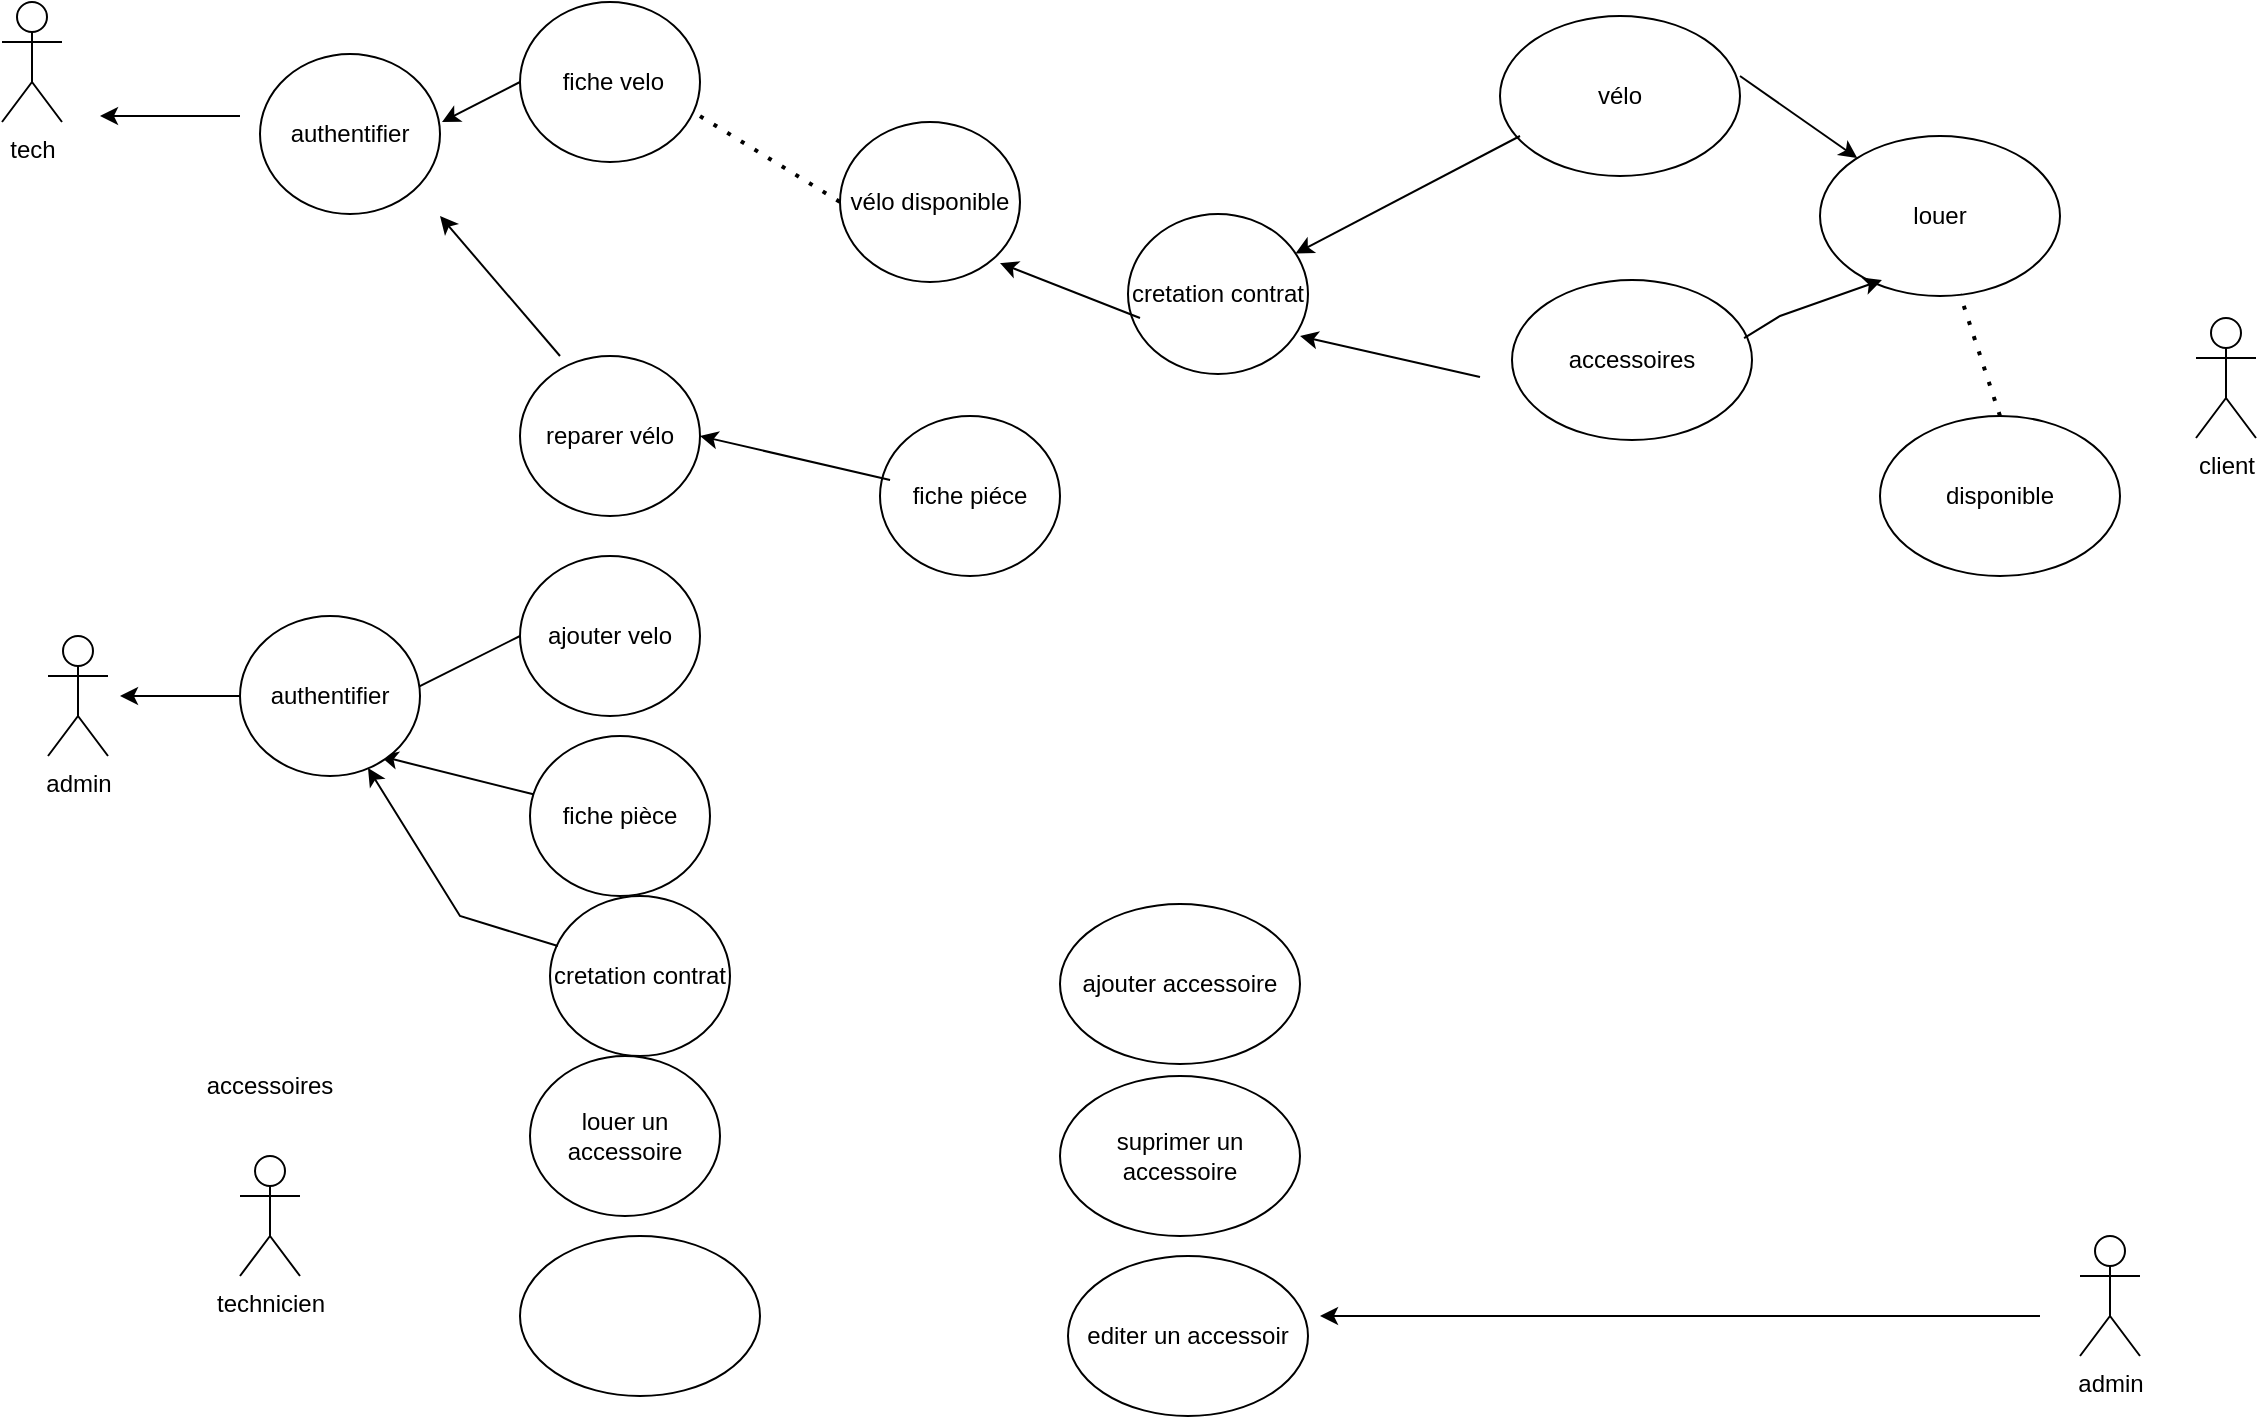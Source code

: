 <mxfile version="24.7.7">
  <diagram name="Page-1" id="iJNGNrnYYWaQe8tbxear">
    <mxGraphModel dx="1434" dy="774" grid="1" gridSize="10" guides="1" tooltips="1" connect="1" arrows="1" fold="1" page="1" pageScale="1" pageWidth="1169" pageHeight="827" math="0" shadow="0">
      <root>
        <mxCell id="0" />
        <mxCell id="1" parent="0" />
        <mxCell id="FwftkRezdxBFgDAwBEby-1" value="tech" style="shape=umlActor;verticalLabelPosition=bottom;verticalAlign=top;html=1;outlineConnect=0;" vertex="1" parent="1">
          <mxGeometry x="11" y="43" width="30" height="60" as="geometry" />
        </mxCell>
        <mxCell id="FwftkRezdxBFgDAwBEby-2" value="admin" style="shape=umlActor;verticalLabelPosition=bottom;verticalAlign=top;html=1;outlineConnect=0;" vertex="1" parent="1">
          <mxGeometry x="34" y="360" width="30" height="60" as="geometry" />
        </mxCell>
        <mxCell id="FwftkRezdxBFgDAwBEby-3" value="&lt;div&gt;client&lt;/div&gt;&lt;div&gt;&lt;br&gt;&lt;/div&gt;" style="shape=umlActor;verticalLabelPosition=bottom;verticalAlign=top;html=1;outlineConnect=0;" vertex="1" parent="1">
          <mxGeometry x="1108" y="201" width="30" height="60" as="geometry" />
        </mxCell>
        <mxCell id="FwftkRezdxBFgDAwBEby-4" value="louer " style="ellipse;whiteSpace=wrap;html=1;" vertex="1" parent="1">
          <mxGeometry x="920" y="110" width="120" height="80" as="geometry" />
        </mxCell>
        <mxCell id="FwftkRezdxBFgDAwBEby-5" value="accessoires" style="ellipse;whiteSpace=wrap;html=1;" vertex="1" parent="1">
          <mxGeometry x="766" y="182" width="120" height="80" as="geometry" />
        </mxCell>
        <mxCell id="FwftkRezdxBFgDAwBEby-6" value="vélo " style="ellipse;whiteSpace=wrap;html=1;" vertex="1" parent="1">
          <mxGeometry x="760" y="50" width="120" height="80" as="geometry" />
        </mxCell>
        <mxCell id="FwftkRezdxBFgDAwBEby-7" value="disponible " style="ellipse;whiteSpace=wrap;html=1;" vertex="1" parent="1">
          <mxGeometry x="950" y="250" width="120" height="80" as="geometry" />
        </mxCell>
        <mxCell id="FwftkRezdxBFgDAwBEby-8" value="" style="endArrow=none;dashed=1;html=1;dashPattern=1 3;strokeWidth=2;rounded=0;exitX=0.5;exitY=0;exitDx=0;exitDy=0;entryX=0.583;entryY=0.988;entryDx=0;entryDy=0;entryPerimeter=0;" edge="1" parent="1" source="FwftkRezdxBFgDAwBEby-7" target="FwftkRezdxBFgDAwBEby-4">
          <mxGeometry width="50" height="50" relative="1" as="geometry">
            <mxPoint x="940" y="240" as="sourcePoint" />
            <mxPoint x="960" y="200" as="targetPoint" />
          </mxGeometry>
        </mxCell>
        <mxCell id="FwftkRezdxBFgDAwBEby-9" value="" style="endArrow=classic;html=1;rounded=0;entryX=0.258;entryY=0.9;entryDx=0;entryDy=0;entryPerimeter=0;exitX=0.967;exitY=0.363;exitDx=0;exitDy=0;exitPerimeter=0;" edge="1" parent="1" source="FwftkRezdxBFgDAwBEby-5" target="FwftkRezdxBFgDAwBEby-4">
          <mxGeometry width="50" height="50" relative="1" as="geometry">
            <mxPoint x="900" y="210" as="sourcePoint" />
            <mxPoint x="930" y="180" as="targetPoint" />
            <Array as="points">
              <mxPoint x="900" y="200" />
            </Array>
          </mxGeometry>
        </mxCell>
        <mxCell id="FwftkRezdxBFgDAwBEby-10" value="" style="endArrow=classic;html=1;rounded=0;" edge="1" parent="1" target="FwftkRezdxBFgDAwBEby-4">
          <mxGeometry width="50" height="50" relative="1" as="geometry">
            <mxPoint x="880" y="80" as="sourcePoint" />
            <mxPoint x="930" y="30" as="targetPoint" />
          </mxGeometry>
        </mxCell>
        <mxCell id="FwftkRezdxBFgDAwBEby-13" value="&amp;nbsp;fiche velo" style="ellipse;whiteSpace=wrap;html=1;" vertex="1" parent="1">
          <mxGeometry x="270" y="43" width="90" height="80" as="geometry" />
        </mxCell>
        <mxCell id="FwftkRezdxBFgDAwBEby-14" value="louer un accessoire" style="ellipse;whiteSpace=wrap;html=1;" vertex="1" parent="1">
          <mxGeometry x="275" y="570" width="95" height="80" as="geometry" />
        </mxCell>
        <mxCell id="FwftkRezdxBFgDAwBEby-15" value="technicien" style="shape=umlActor;verticalLabelPosition=bottom;verticalAlign=top;html=1;outlineConnect=0;" vertex="1" parent="1">
          <mxGeometry x="130" y="620" width="30" height="60" as="geometry" />
        </mxCell>
        <mxCell id="FwftkRezdxBFgDAwBEby-16" value="accessoires" style="text;html=1;align=center;verticalAlign=middle;whiteSpace=wrap;rounded=0;" vertex="1" parent="1">
          <mxGeometry x="115" y="570" width="60" height="30" as="geometry" />
        </mxCell>
        <mxCell id="FwftkRezdxBFgDAwBEby-17" value="editer un accessoir" style="ellipse;whiteSpace=wrap;html=1;" vertex="1" parent="1">
          <mxGeometry x="544" y="670" width="120" height="80" as="geometry" />
        </mxCell>
        <mxCell id="FwftkRezdxBFgDAwBEby-18" value="" style="ellipse;whiteSpace=wrap;html=1;" vertex="1" parent="1">
          <mxGeometry x="270" y="660" width="120" height="80" as="geometry" />
        </mxCell>
        <mxCell id="FwftkRezdxBFgDAwBEby-20" value="admin" style="shape=umlActor;verticalLabelPosition=bottom;verticalAlign=top;html=1;outlineConnect=0;" vertex="1" parent="1">
          <mxGeometry x="1050" y="660" width="30" height="60" as="geometry" />
        </mxCell>
        <mxCell id="FwftkRezdxBFgDAwBEby-22" value="" style="endArrow=classic;html=1;rounded=0;" edge="1" parent="1">
          <mxGeometry width="50" height="50" relative="1" as="geometry">
            <mxPoint x="1030" y="700" as="sourcePoint" />
            <mxPoint x="670" y="700" as="targetPoint" />
          </mxGeometry>
        </mxCell>
        <mxCell id="FwftkRezdxBFgDAwBEby-24" value="reparer vélo " style="ellipse;whiteSpace=wrap;html=1;" vertex="1" parent="1">
          <mxGeometry x="270" y="220" width="90" height="80" as="geometry" />
        </mxCell>
        <mxCell id="FwftkRezdxBFgDAwBEby-26" value="ajouter velo" style="ellipse;whiteSpace=wrap;html=1;" vertex="1" parent="1">
          <mxGeometry x="270" y="320" width="90" height="80" as="geometry" />
        </mxCell>
        <mxCell id="FwftkRezdxBFgDAwBEby-28" value="authentifier" style="ellipse;whiteSpace=wrap;html=1;" vertex="1" parent="1">
          <mxGeometry x="140" y="69" width="90" height="80" as="geometry" />
        </mxCell>
        <mxCell id="FwftkRezdxBFgDAwBEby-32" value="" style="endArrow=classic;html=1;rounded=0;" edge="1" parent="1" source="FwftkRezdxBFgDAwBEby-37">
          <mxGeometry width="50" height="50" relative="1" as="geometry">
            <mxPoint x="321.162" y="444.967" as="sourcePoint" />
            <mxPoint x="200" y="420" as="targetPoint" />
          </mxGeometry>
        </mxCell>
        <mxCell id="FwftkRezdxBFgDAwBEby-33" value="" style="endArrow=classic;html=1;rounded=0;" edge="1" parent="1">
          <mxGeometry width="50" height="50" relative="1" as="geometry">
            <mxPoint x="130" y="100" as="sourcePoint" />
            <mxPoint x="60" y="100" as="targetPoint" />
            <Array as="points" />
          </mxGeometry>
        </mxCell>
        <mxCell id="FwftkRezdxBFgDAwBEby-35" value="" style="endArrow=classic;html=1;rounded=0;exitX=0;exitY=0.5;exitDx=0;exitDy=0;" edge="1" parent="1" source="FwftkRezdxBFgDAwBEby-26">
          <mxGeometry width="50" height="50" relative="1" as="geometry">
            <mxPoint x="280" y="400" as="sourcePoint" />
            <mxPoint x="210" y="390" as="targetPoint" />
            <Array as="points" />
          </mxGeometry>
        </mxCell>
        <mxCell id="FwftkRezdxBFgDAwBEby-36" value="" style="endArrow=classic;html=1;rounded=0;entryX=1.011;entryY=0.425;entryDx=0;entryDy=0;entryPerimeter=0;exitX=0;exitY=0.5;exitDx=0;exitDy=0;" edge="1" parent="1" source="FwftkRezdxBFgDAwBEby-13" target="FwftkRezdxBFgDAwBEby-28">
          <mxGeometry width="50" height="50" relative="1" as="geometry">
            <mxPoint x="270" y="175" as="sourcePoint" />
            <mxPoint x="230" y="165" as="targetPoint" />
            <Array as="points" />
          </mxGeometry>
        </mxCell>
        <mxCell id="FwftkRezdxBFgDAwBEby-38" value="cretation contrat" style="ellipse;whiteSpace=wrap;html=1;" vertex="1" parent="1">
          <mxGeometry x="285" y="490" width="90" height="80" as="geometry" />
        </mxCell>
        <mxCell id="FwftkRezdxBFgDAwBEby-39" value="ajouter accessoire " style="ellipse;whiteSpace=wrap;html=1;" vertex="1" parent="1">
          <mxGeometry x="540" y="494" width="120" height="80" as="geometry" />
        </mxCell>
        <mxCell id="FwftkRezdxBFgDAwBEby-40" value="suprimer un accessoire " style="ellipse;whiteSpace=wrap;html=1;" vertex="1" parent="1">
          <mxGeometry x="540" y="580" width="120" height="80" as="geometry" />
        </mxCell>
        <mxCell id="FwftkRezdxBFgDAwBEby-41" value="authentifier" style="ellipse;whiteSpace=wrap;html=1;" vertex="1" parent="1">
          <mxGeometry x="130" y="350" width="90" height="80" as="geometry" />
        </mxCell>
        <mxCell id="FwftkRezdxBFgDAwBEby-43" value="vélo disponible" style="ellipse;whiteSpace=wrap;html=1;" vertex="1" parent="1">
          <mxGeometry x="430" y="103" width="90" height="80" as="geometry" />
        </mxCell>
        <mxCell id="FwftkRezdxBFgDAwBEby-44" value="" style="endArrow=none;dashed=1;html=1;dashPattern=1 3;strokeWidth=2;rounded=0;entryX=0;entryY=0.5;entryDx=0;entryDy=0;exitX=1;exitY=0.713;exitDx=0;exitDy=0;exitPerimeter=0;" edge="1" parent="1" source="FwftkRezdxBFgDAwBEby-13" target="FwftkRezdxBFgDAwBEby-43">
          <mxGeometry width="50" height="50" relative="1" as="geometry">
            <mxPoint x="371" y="170" as="sourcePoint" />
            <mxPoint x="430" y="167" as="targetPoint" />
          </mxGeometry>
        </mxCell>
        <mxCell id="FwftkRezdxBFgDAwBEby-46" value="fiche piéce " style="ellipse;whiteSpace=wrap;html=1;" vertex="1" parent="1">
          <mxGeometry x="450" y="250" width="90" height="80" as="geometry" />
        </mxCell>
        <mxCell id="FwftkRezdxBFgDAwBEby-47" value="cretation contrat" style="ellipse;whiteSpace=wrap;html=1;" vertex="1" parent="1">
          <mxGeometry x="574" y="149" width="90" height="80" as="geometry" />
        </mxCell>
        <mxCell id="FwftkRezdxBFgDAwBEby-48" value="" style="endArrow=classic;html=1;rounded=0;" edge="1" parent="1">
          <mxGeometry width="50" height="50" relative="1" as="geometry">
            <mxPoint x="580" y="201" as="sourcePoint" />
            <mxPoint x="510" y="173.56" as="targetPoint" />
            <Array as="points" />
          </mxGeometry>
        </mxCell>
        <mxCell id="FwftkRezdxBFgDAwBEby-49" value="" style="endArrow=classic;html=1;rounded=0;exitX=0.056;exitY=0.4;exitDx=0;exitDy=0;exitPerimeter=0;entryX=1;entryY=0.5;entryDx=0;entryDy=0;entryPerimeter=0;" edge="1" parent="1" source="FwftkRezdxBFgDAwBEby-46" target="FwftkRezdxBFgDAwBEby-24">
          <mxGeometry width="50" height="50" relative="1" as="geometry">
            <mxPoint x="400" y="280" as="sourcePoint" />
            <mxPoint x="370" y="260" as="targetPoint" />
          </mxGeometry>
        </mxCell>
        <mxCell id="FwftkRezdxBFgDAwBEby-55" value="" style="endArrow=classic;html=1;rounded=0;" edge="1" parent="1">
          <mxGeometry width="50" height="50" relative="1" as="geometry">
            <mxPoint x="290" y="220" as="sourcePoint" />
            <mxPoint x="230" y="150" as="targetPoint" />
          </mxGeometry>
        </mxCell>
        <mxCell id="FwftkRezdxBFgDAwBEby-56" value="" style="endArrow=classic;html=1;rounded=0;" edge="1" parent="1" target="FwftkRezdxBFgDAwBEby-37">
          <mxGeometry width="50" height="50" relative="1" as="geometry">
            <mxPoint x="321.162" y="444.967" as="sourcePoint" />
            <mxPoint x="200" y="420" as="targetPoint" />
          </mxGeometry>
        </mxCell>
        <mxCell id="FwftkRezdxBFgDAwBEby-37" value="fiche&amp;nbsp;pièce " style="ellipse;whiteSpace=wrap;html=1;" vertex="1" parent="1">
          <mxGeometry x="275" y="410" width="90" height="80" as="geometry" />
        </mxCell>
        <mxCell id="FwftkRezdxBFgDAwBEby-57" value="" style="endArrow=classic;html=1;rounded=0;exitX=0.044;exitY=0.313;exitDx=0;exitDy=0;exitPerimeter=0;entryX=0.711;entryY=0.95;entryDx=0;entryDy=0;entryPerimeter=0;" edge="1" parent="1" source="FwftkRezdxBFgDAwBEby-38" target="FwftkRezdxBFgDAwBEby-41">
          <mxGeometry width="50" height="50" relative="1" as="geometry">
            <mxPoint x="285" y="502" as="sourcePoint" />
            <mxPoint x="200" y="480" as="targetPoint" />
            <Array as="points">
              <mxPoint x="240" y="500" />
            </Array>
          </mxGeometry>
        </mxCell>
        <mxCell id="FwftkRezdxBFgDAwBEby-58" value="" style="endArrow=classic;html=1;rounded=0;exitX=0;exitY=0.5;exitDx=0;exitDy=0;" edge="1" parent="1" source="FwftkRezdxBFgDAwBEby-41">
          <mxGeometry width="50" height="50" relative="1" as="geometry">
            <mxPoint x="150" y="350" as="sourcePoint" />
            <mxPoint x="70" y="390" as="targetPoint" />
          </mxGeometry>
        </mxCell>
        <mxCell id="FwftkRezdxBFgDAwBEby-60" value="" style="endArrow=classic;html=1;rounded=0;entryX=0.956;entryY=0.763;entryDx=0;entryDy=0;entryPerimeter=0;" edge="1" parent="1" target="FwftkRezdxBFgDAwBEby-47">
          <mxGeometry width="50" height="50" relative="1" as="geometry">
            <mxPoint x="750" y="230.5" as="sourcePoint" />
            <mxPoint x="680" y="230.5" as="targetPoint" />
          </mxGeometry>
        </mxCell>
        <mxCell id="FwftkRezdxBFgDAwBEby-61" value="" style="endArrow=classic;html=1;rounded=0;" edge="1" parent="1" target="FwftkRezdxBFgDAwBEby-47">
          <mxGeometry width="50" height="50" relative="1" as="geometry">
            <mxPoint x="770" y="110" as="sourcePoint" />
            <mxPoint x="520" y="183.56" as="targetPoint" />
            <Array as="points">
              <mxPoint x="770" y="110" />
            </Array>
          </mxGeometry>
        </mxCell>
      </root>
    </mxGraphModel>
  </diagram>
</mxfile>
